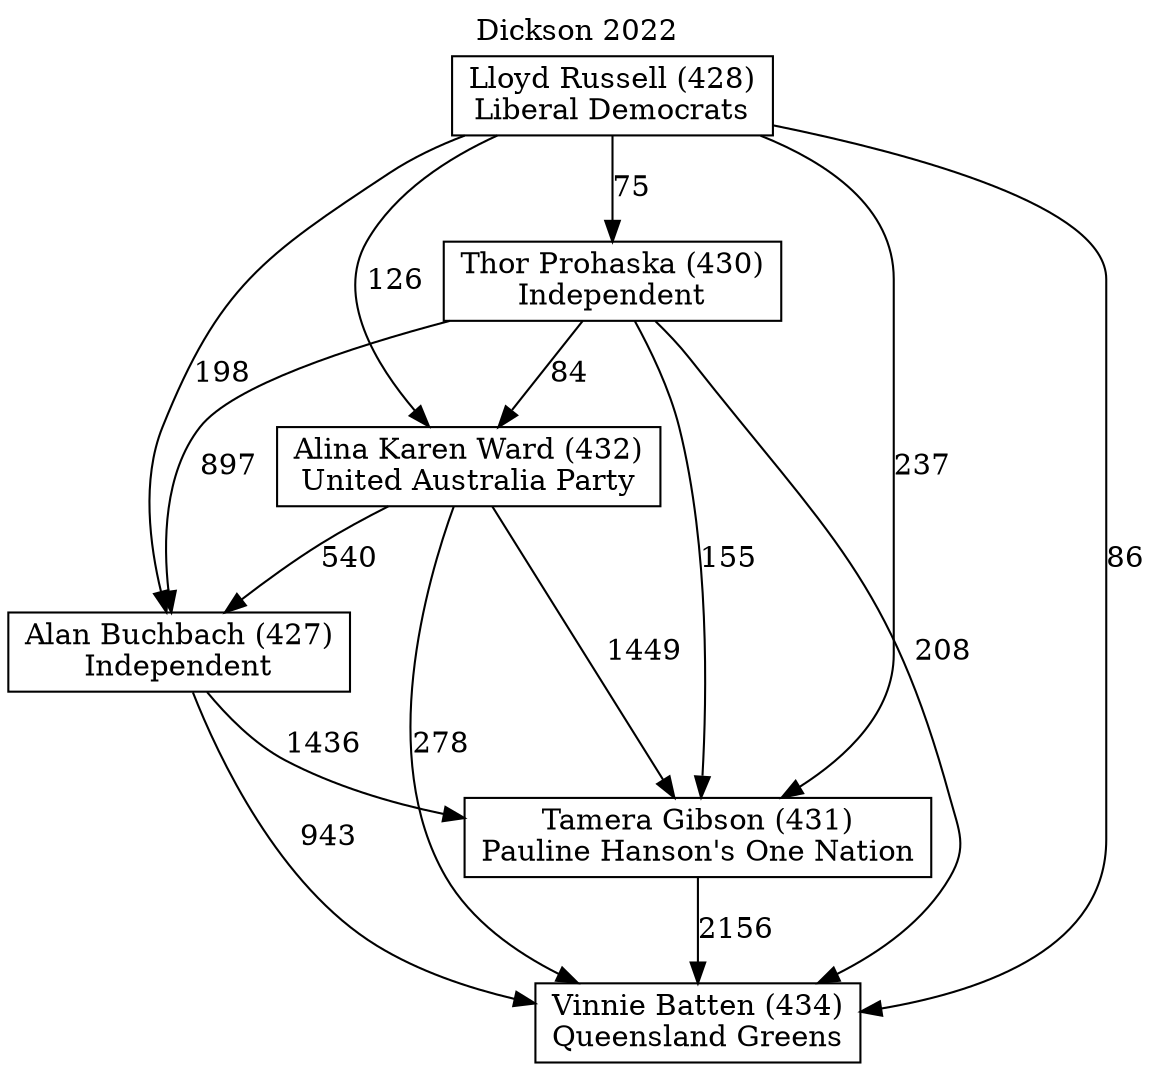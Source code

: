 // House preference flow
digraph "Vinnie Batten (434)_Dickson_2022" {
	graph [label="Dickson 2022" labelloc=t mclimit=10]
	node [shape=box]
	"Alan Buchbach (427)" [label="Alan Buchbach (427)
Independent"]
	"Alina Karen Ward (432)" [label="Alina Karen Ward (432)
United Australia Party"]
	"Lloyd Russell (428)" [label="Lloyd Russell (428)
Liberal Democrats"]
	"Tamera Gibson (431)" [label="Tamera Gibson (431)
Pauline Hanson's One Nation"]
	"Thor Prohaska (430)" [label="Thor Prohaska (430)
Independent"]
	"Vinnie Batten (434)" [label="Vinnie Batten (434)
Queensland Greens"]
	"Alan Buchbach (427)" -> "Tamera Gibson (431)" [label=1436]
	"Alan Buchbach (427)" -> "Vinnie Batten (434)" [label=943]
	"Alina Karen Ward (432)" -> "Alan Buchbach (427)" [label=540]
	"Alina Karen Ward (432)" -> "Tamera Gibson (431)" [label=1449]
	"Alina Karen Ward (432)" -> "Vinnie Batten (434)" [label=278]
	"Lloyd Russell (428)" -> "Alan Buchbach (427)" [label=198]
	"Lloyd Russell (428)" -> "Alina Karen Ward (432)" [label=126]
	"Lloyd Russell (428)" -> "Tamera Gibson (431)" [label=237]
	"Lloyd Russell (428)" -> "Thor Prohaska (430)" [label=75]
	"Lloyd Russell (428)" -> "Vinnie Batten (434)" [label=86]
	"Tamera Gibson (431)" -> "Vinnie Batten (434)" [label=2156]
	"Thor Prohaska (430)" -> "Alan Buchbach (427)" [label=897]
	"Thor Prohaska (430)" -> "Alina Karen Ward (432)" [label=84]
	"Thor Prohaska (430)" -> "Tamera Gibson (431)" [label=155]
	"Thor Prohaska (430)" -> "Vinnie Batten (434)" [label=208]
}
